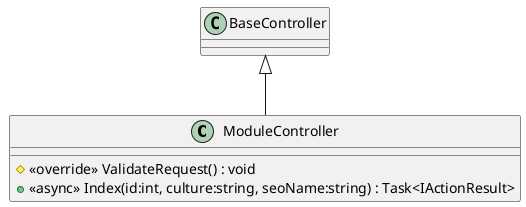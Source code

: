 @startuml
class ModuleController {
    # <<override>> ValidateRequest() : void
    + <<async>> Index(id:int, culture:string, seoName:string) : Task<IActionResult>
}
BaseController <|-- ModuleController
@enduml
